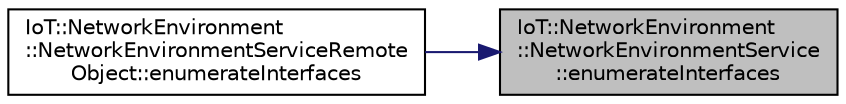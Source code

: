 digraph "IoT::NetworkEnvironment::NetworkEnvironmentService::enumerateInterfaces"
{
 // LATEX_PDF_SIZE
  edge [fontname="Helvetica",fontsize="10",labelfontname="Helvetica",labelfontsize="10"];
  node [fontname="Helvetica",fontsize="10",shape=record];
  rankdir="RL";
  Node1 [label="IoT::NetworkEnvironment\l::NetworkEnvironmentService\l::enumerateInterfaces",height=0.2,width=0.4,color="black", fillcolor="grey75", style="filled", fontcolor="black",tooltip=" "];
  Node1 -> Node2 [dir="back",color="midnightblue",fontsize="10",style="solid",fontname="Helvetica"];
  Node2 [label="IoT::NetworkEnvironment\l::NetworkEnvironmentServiceRemote\lObject::enumerateInterfaces",height=0.2,width=0.4,color="black", fillcolor="white", style="filled",URL="$classIoT_1_1NetworkEnvironment_1_1NetworkEnvironmentServiceRemoteObject.html#afe8b35b62ba183763f876dc8b1180baa",tooltip="Destroys the NetworkEnvironmentServiceRemoteObject."];
}

